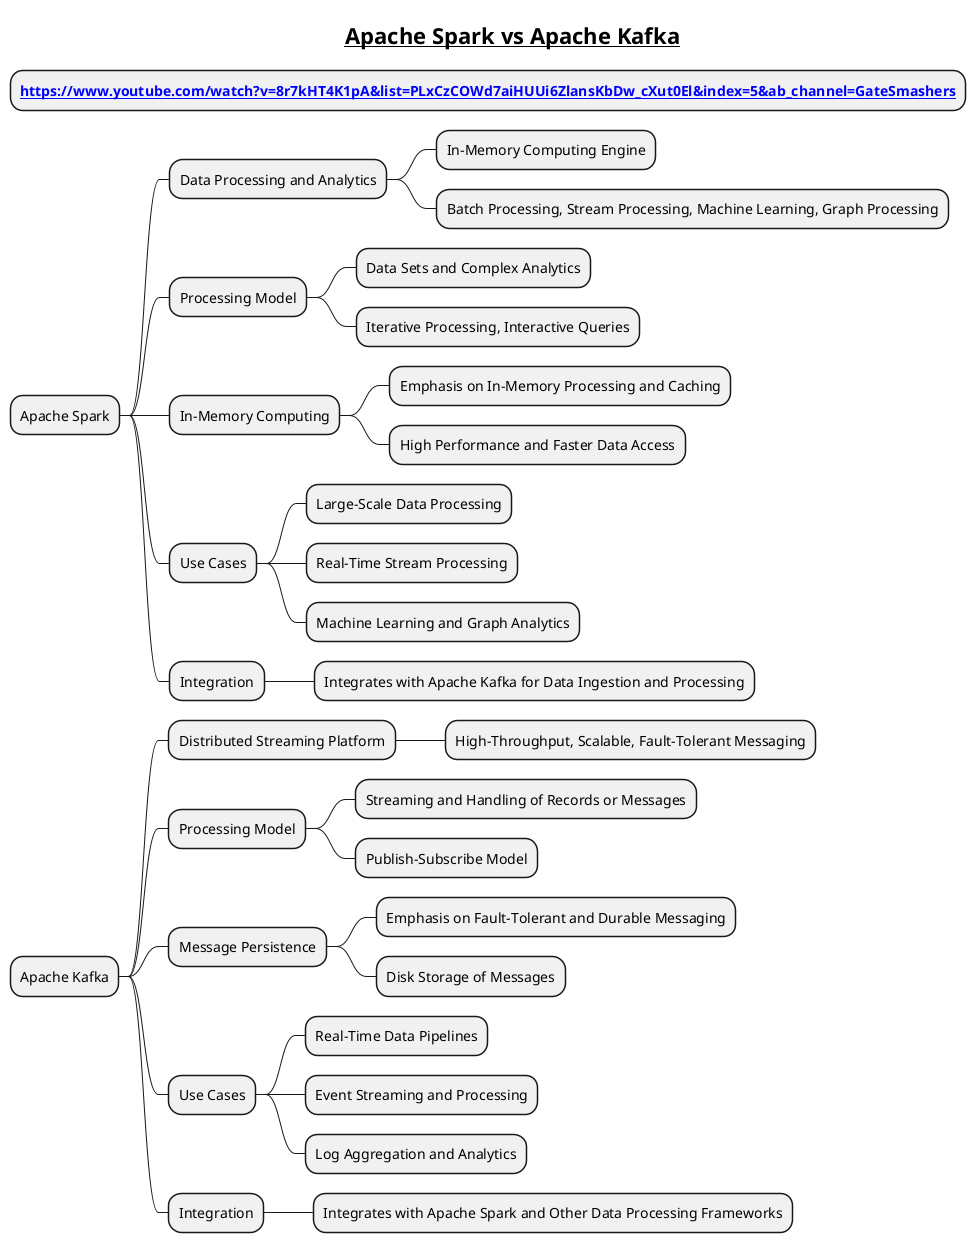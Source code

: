 @startmindmap
title =__Apache Spark vs Apache Kafka__

* **[[https://www.youtube.com/watch?v=8r7kHT4K1pA&list=PLxCzCOWd7aiHUUi6ZlansKbDw_cXut0El&index=5&ab_channel=GateSmashers]]**

* Apache Spark
** Data Processing and Analytics
*** In-Memory Computing Engine
*** Batch Processing, Stream Processing, Machine Learning, Graph Processing
** Processing Model
*** Data Sets and Complex Analytics
*** Iterative Processing, Interactive Queries
** In-Memory Computing
*** Emphasis on In-Memory Processing and Caching
*** High Performance and Faster Data Access
** Use Cases
*** Large-Scale Data Processing
*** Real-Time Stream Processing
*** Machine Learning and Graph Analytics
** Integration
*** Integrates with Apache Kafka for Data Ingestion and Processing

* Apache Kafka
** Distributed Streaming Platform
*** High-Throughput, Scalable, Fault-Tolerant Messaging
** Processing Model
*** Streaming and Handling of Records or Messages
*** Publish-Subscribe Model
** Message Persistence
*** Emphasis on Fault-Tolerant and Durable Messaging
*** Disk Storage of Messages
** Use Cases
*** Real-Time Data Pipelines
*** Event Streaming and Processing
*** Log Aggregation and Analytics
** Integration
*** Integrates with Apache Spark and Other Data Processing Frameworks

@endmindmap
